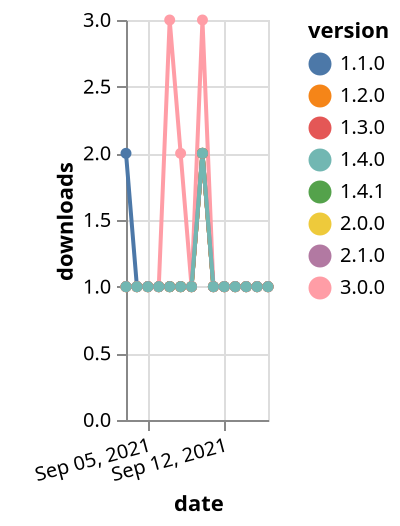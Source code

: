 {"$schema": "https://vega.github.io/schema/vega-lite/v5.json", "description": "A simple bar chart with embedded data.", "data": {"values": [{"date": "2021-09-03", "total": 217, "delta": 2, "version": "1.1.0"}, {"date": "2021-09-04", "total": 218, "delta": 1, "version": "1.1.0"}, {"date": "2021-09-05", "total": 219, "delta": 1, "version": "1.1.0"}, {"date": "2021-09-06", "total": 220, "delta": 1, "version": "1.1.0"}, {"date": "2021-09-07", "total": 221, "delta": 1, "version": "1.1.0"}, {"date": "2021-09-08", "total": 222, "delta": 1, "version": "1.1.0"}, {"date": "2021-09-09", "total": 223, "delta": 1, "version": "1.1.0"}, {"date": "2021-09-10", "total": 225, "delta": 2, "version": "1.1.0"}, {"date": "2021-09-11", "total": 226, "delta": 1, "version": "1.1.0"}, {"date": "2021-09-12", "total": 227, "delta": 1, "version": "1.1.0"}, {"date": "2021-09-13", "total": 228, "delta": 1, "version": "1.1.0"}, {"date": "2021-09-14", "total": 229, "delta": 1, "version": "1.1.0"}, {"date": "2021-09-15", "total": 230, "delta": 1, "version": "1.1.0"}, {"date": "2021-09-16", "total": 231, "delta": 1, "version": "1.1.0"}, {"date": "2021-09-03", "total": 218, "delta": 1, "version": "1.3.0"}, {"date": "2021-09-04", "total": 219, "delta": 1, "version": "1.3.0"}, {"date": "2021-09-05", "total": 220, "delta": 1, "version": "1.3.0"}, {"date": "2021-09-06", "total": 221, "delta": 1, "version": "1.3.0"}, {"date": "2021-09-07", "total": 222, "delta": 1, "version": "1.3.0"}, {"date": "2021-09-08", "total": 223, "delta": 1, "version": "1.3.0"}, {"date": "2021-09-09", "total": 224, "delta": 1, "version": "1.3.0"}, {"date": "2021-09-10", "total": 226, "delta": 2, "version": "1.3.0"}, {"date": "2021-09-11", "total": 227, "delta": 1, "version": "1.3.0"}, {"date": "2021-09-12", "total": 228, "delta": 1, "version": "1.3.0"}, {"date": "2021-09-13", "total": 229, "delta": 1, "version": "1.3.0"}, {"date": "2021-09-14", "total": 230, "delta": 1, "version": "1.3.0"}, {"date": "2021-09-15", "total": 231, "delta": 1, "version": "1.3.0"}, {"date": "2021-09-16", "total": 232, "delta": 1, "version": "1.3.0"}, {"date": "2021-09-03", "total": 206, "delta": 1, "version": "1.4.1"}, {"date": "2021-09-04", "total": 207, "delta": 1, "version": "1.4.1"}, {"date": "2021-09-05", "total": 208, "delta": 1, "version": "1.4.1"}, {"date": "2021-09-06", "total": 209, "delta": 1, "version": "1.4.1"}, {"date": "2021-09-07", "total": 210, "delta": 1, "version": "1.4.1"}, {"date": "2021-09-08", "total": 211, "delta": 1, "version": "1.4.1"}, {"date": "2021-09-09", "total": 212, "delta": 1, "version": "1.4.1"}, {"date": "2021-09-10", "total": 214, "delta": 2, "version": "1.4.1"}, {"date": "2021-09-11", "total": 215, "delta": 1, "version": "1.4.1"}, {"date": "2021-09-12", "total": 216, "delta": 1, "version": "1.4.1"}, {"date": "2021-09-13", "total": 217, "delta": 1, "version": "1.4.1"}, {"date": "2021-09-14", "total": 218, "delta": 1, "version": "1.4.1"}, {"date": "2021-09-15", "total": 219, "delta": 1, "version": "1.4.1"}, {"date": "2021-09-16", "total": 220, "delta": 1, "version": "1.4.1"}, {"date": "2021-09-03", "total": 208, "delta": 1, "version": "2.0.0"}, {"date": "2021-09-04", "total": 209, "delta": 1, "version": "2.0.0"}, {"date": "2021-09-05", "total": 210, "delta": 1, "version": "2.0.0"}, {"date": "2021-09-06", "total": 211, "delta": 1, "version": "2.0.0"}, {"date": "2021-09-07", "total": 212, "delta": 1, "version": "2.0.0"}, {"date": "2021-09-08", "total": 213, "delta": 1, "version": "2.0.0"}, {"date": "2021-09-09", "total": 214, "delta": 1, "version": "2.0.0"}, {"date": "2021-09-10", "total": 216, "delta": 2, "version": "2.0.0"}, {"date": "2021-09-11", "total": 217, "delta": 1, "version": "2.0.0"}, {"date": "2021-09-12", "total": 218, "delta": 1, "version": "2.0.0"}, {"date": "2021-09-13", "total": 219, "delta": 1, "version": "2.0.0"}, {"date": "2021-09-14", "total": 220, "delta": 1, "version": "2.0.0"}, {"date": "2021-09-15", "total": 221, "delta": 1, "version": "2.0.0"}, {"date": "2021-09-16", "total": 222, "delta": 1, "version": "2.0.0"}, {"date": "2021-09-03", "total": 218, "delta": 1, "version": "1.2.0"}, {"date": "2021-09-04", "total": 219, "delta": 1, "version": "1.2.0"}, {"date": "2021-09-05", "total": 220, "delta": 1, "version": "1.2.0"}, {"date": "2021-09-06", "total": 221, "delta": 1, "version": "1.2.0"}, {"date": "2021-09-07", "total": 222, "delta": 1, "version": "1.2.0"}, {"date": "2021-09-08", "total": 223, "delta": 1, "version": "1.2.0"}, {"date": "2021-09-09", "total": 224, "delta": 1, "version": "1.2.0"}, {"date": "2021-09-10", "total": 226, "delta": 2, "version": "1.2.0"}, {"date": "2021-09-11", "total": 227, "delta": 1, "version": "1.2.0"}, {"date": "2021-09-12", "total": 228, "delta": 1, "version": "1.2.0"}, {"date": "2021-09-13", "total": 229, "delta": 1, "version": "1.2.0"}, {"date": "2021-09-14", "total": 230, "delta": 1, "version": "1.2.0"}, {"date": "2021-09-15", "total": 231, "delta": 1, "version": "1.2.0"}, {"date": "2021-09-16", "total": 232, "delta": 1, "version": "1.2.0"}, {"date": "2021-09-03", "total": 407, "delta": 1, "version": "3.0.0"}, {"date": "2021-09-04", "total": 408, "delta": 1, "version": "3.0.0"}, {"date": "2021-09-05", "total": 409, "delta": 1, "version": "3.0.0"}, {"date": "2021-09-06", "total": 410, "delta": 1, "version": "3.0.0"}, {"date": "2021-09-07", "total": 413, "delta": 3, "version": "3.0.0"}, {"date": "2021-09-08", "total": 415, "delta": 2, "version": "3.0.0"}, {"date": "2021-09-09", "total": 416, "delta": 1, "version": "3.0.0"}, {"date": "2021-09-10", "total": 419, "delta": 3, "version": "3.0.0"}, {"date": "2021-09-11", "total": 420, "delta": 1, "version": "3.0.0"}, {"date": "2021-09-12", "total": 421, "delta": 1, "version": "3.0.0"}, {"date": "2021-09-13", "total": 422, "delta": 1, "version": "3.0.0"}, {"date": "2021-09-14", "total": 423, "delta": 1, "version": "3.0.0"}, {"date": "2021-09-15", "total": 424, "delta": 1, "version": "3.0.0"}, {"date": "2021-09-16", "total": 425, "delta": 1, "version": "3.0.0"}, {"date": "2021-09-03", "total": 201, "delta": 1, "version": "2.1.0"}, {"date": "2021-09-04", "total": 202, "delta": 1, "version": "2.1.0"}, {"date": "2021-09-05", "total": 203, "delta": 1, "version": "2.1.0"}, {"date": "2021-09-06", "total": 204, "delta": 1, "version": "2.1.0"}, {"date": "2021-09-07", "total": 205, "delta": 1, "version": "2.1.0"}, {"date": "2021-09-08", "total": 206, "delta": 1, "version": "2.1.0"}, {"date": "2021-09-09", "total": 207, "delta": 1, "version": "2.1.0"}, {"date": "2021-09-10", "total": 209, "delta": 2, "version": "2.1.0"}, {"date": "2021-09-11", "total": 210, "delta": 1, "version": "2.1.0"}, {"date": "2021-09-12", "total": 211, "delta": 1, "version": "2.1.0"}, {"date": "2021-09-13", "total": 212, "delta": 1, "version": "2.1.0"}, {"date": "2021-09-14", "total": 213, "delta": 1, "version": "2.1.0"}, {"date": "2021-09-15", "total": 214, "delta": 1, "version": "2.1.0"}, {"date": "2021-09-16", "total": 215, "delta": 1, "version": "2.1.0"}, {"date": "2021-09-03", "total": 203, "delta": 1, "version": "1.4.0"}, {"date": "2021-09-04", "total": 204, "delta": 1, "version": "1.4.0"}, {"date": "2021-09-05", "total": 205, "delta": 1, "version": "1.4.0"}, {"date": "2021-09-06", "total": 206, "delta": 1, "version": "1.4.0"}, {"date": "2021-09-07", "total": 207, "delta": 1, "version": "1.4.0"}, {"date": "2021-09-08", "total": 208, "delta": 1, "version": "1.4.0"}, {"date": "2021-09-09", "total": 209, "delta": 1, "version": "1.4.0"}, {"date": "2021-09-10", "total": 211, "delta": 2, "version": "1.4.0"}, {"date": "2021-09-11", "total": 212, "delta": 1, "version": "1.4.0"}, {"date": "2021-09-12", "total": 213, "delta": 1, "version": "1.4.0"}, {"date": "2021-09-13", "total": 214, "delta": 1, "version": "1.4.0"}, {"date": "2021-09-14", "total": 215, "delta": 1, "version": "1.4.0"}, {"date": "2021-09-15", "total": 216, "delta": 1, "version": "1.4.0"}, {"date": "2021-09-16", "total": 217, "delta": 1, "version": "1.4.0"}]}, "width": "container", "mark": {"type": "line", "point": {"filled": true}}, "encoding": {"x": {"field": "date", "type": "temporal", "timeUnit": "yearmonthdate", "title": "date", "axis": {"labelAngle": -15}}, "y": {"field": "delta", "type": "quantitative", "title": "downloads"}, "color": {"field": "version", "type": "nominal"}, "tooltip": {"field": "delta"}}}